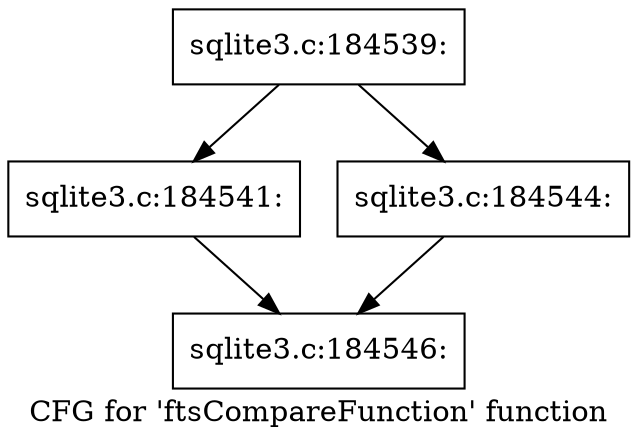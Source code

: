 digraph "CFG for 'ftsCompareFunction' function" {
	label="CFG for 'ftsCompareFunction' function";

	Node0x55c0fab34560 [shape=record,label="{sqlite3.c:184539:}"];
	Node0x55c0fab34560 -> Node0x55c0fab34940;
	Node0x55c0fab34560 -> Node0x55c0fab349e0;
	Node0x55c0fab34940 [shape=record,label="{sqlite3.c:184541:}"];
	Node0x55c0fab34940 -> Node0x55c0fab346e0;
	Node0x55c0fab349e0 [shape=record,label="{sqlite3.c:184544:}"];
	Node0x55c0fab349e0 -> Node0x55c0fab346e0;
	Node0x55c0fab346e0 [shape=record,label="{sqlite3.c:184546:}"];
}
